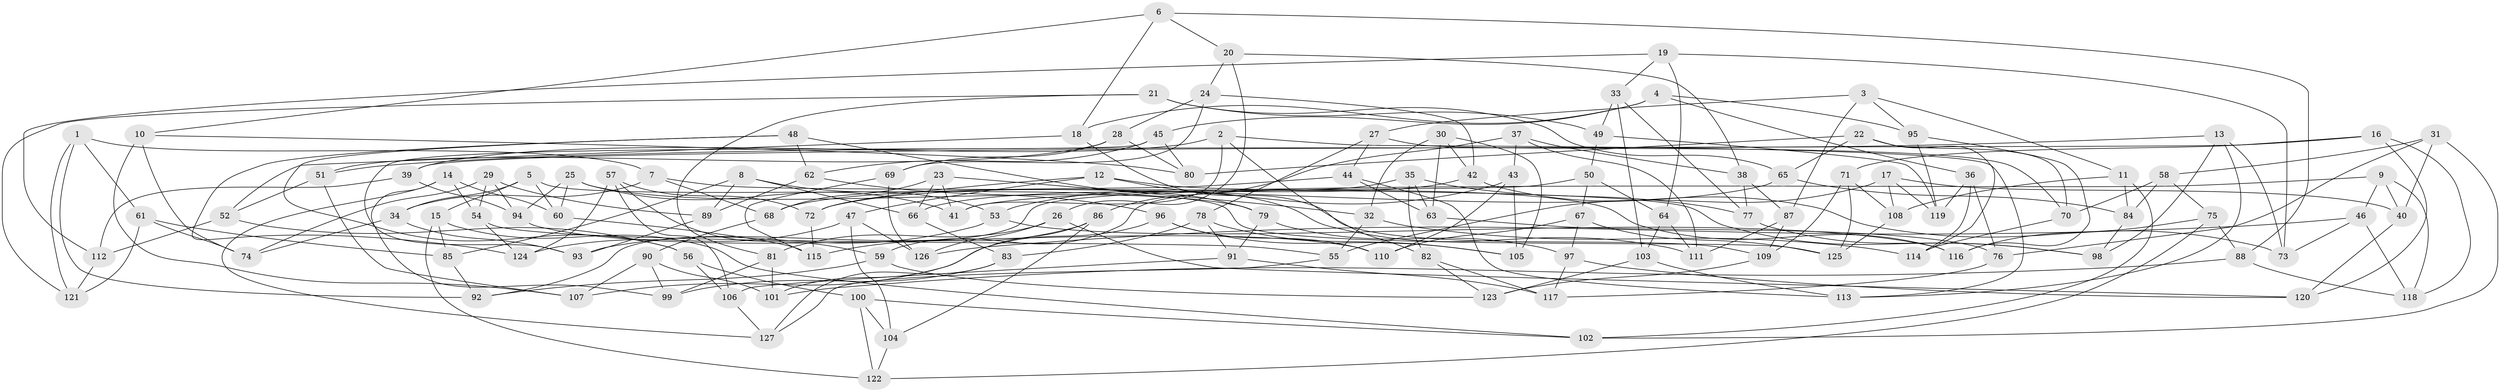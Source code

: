 // Generated by graph-tools (version 1.1) at 2025/26/03/09/25 03:26:50]
// undirected, 127 vertices, 254 edges
graph export_dot {
graph [start="1"]
  node [color=gray90,style=filled];
  1;
  2;
  3;
  4;
  5;
  6;
  7;
  8;
  9;
  10;
  11;
  12;
  13;
  14;
  15;
  16;
  17;
  18;
  19;
  20;
  21;
  22;
  23;
  24;
  25;
  26;
  27;
  28;
  29;
  30;
  31;
  32;
  33;
  34;
  35;
  36;
  37;
  38;
  39;
  40;
  41;
  42;
  43;
  44;
  45;
  46;
  47;
  48;
  49;
  50;
  51;
  52;
  53;
  54;
  55;
  56;
  57;
  58;
  59;
  60;
  61;
  62;
  63;
  64;
  65;
  66;
  67;
  68;
  69;
  70;
  71;
  72;
  73;
  74;
  75;
  76;
  77;
  78;
  79;
  80;
  81;
  82;
  83;
  84;
  85;
  86;
  87;
  88;
  89;
  90;
  91;
  92;
  93;
  94;
  95;
  96;
  97;
  98;
  99;
  100;
  101;
  102;
  103;
  104;
  105;
  106;
  107;
  108;
  109;
  110;
  111;
  112;
  113;
  114;
  115;
  116;
  117;
  118;
  119;
  120;
  121;
  122;
  123;
  124;
  125;
  126;
  127;
  1 -- 121;
  1 -- 7;
  1 -- 61;
  1 -- 92;
  2 -- 113;
  2 -- 39;
  2 -- 41;
  2 -- 82;
  3 -- 11;
  3 -- 27;
  3 -- 95;
  3 -- 87;
  4 -- 36;
  4 -- 95;
  4 -- 45;
  4 -- 18;
  5 -- 125;
  5 -- 60;
  5 -- 34;
  5 -- 15;
  6 -- 10;
  6 -- 20;
  6 -- 18;
  6 -- 88;
  7 -- 34;
  7 -- 98;
  7 -- 68;
  8 -- 85;
  8 -- 53;
  8 -- 89;
  8 -- 66;
  9 -- 40;
  9 -- 118;
  9 -- 46;
  9 -- 41;
  10 -- 74;
  10 -- 107;
  10 -- 80;
  11 -- 102;
  11 -- 84;
  11 -- 108;
  12 -- 47;
  12 -- 72;
  12 -- 116;
  12 -- 111;
  13 -- 113;
  13 -- 98;
  13 -- 73;
  13 -- 51;
  14 -- 60;
  14 -- 99;
  14 -- 54;
  14 -- 127;
  15 -- 85;
  15 -- 102;
  15 -- 122;
  16 -- 118;
  16 -- 120;
  16 -- 39;
  16 -- 71;
  17 -- 40;
  17 -- 119;
  17 -- 55;
  17 -- 108;
  18 -- 52;
  18 -- 109;
  19 -- 64;
  19 -- 73;
  19 -- 112;
  19 -- 33;
  20 -- 24;
  20 -- 26;
  20 -- 38;
  21 -- 65;
  21 -- 49;
  21 -- 121;
  21 -- 81;
  22 -- 70;
  22 -- 114;
  22 -- 80;
  22 -- 65;
  23 -- 68;
  23 -- 32;
  23 -- 66;
  23 -- 41;
  24 -- 42;
  24 -- 28;
  24 -- 69;
  25 -- 60;
  25 -- 41;
  25 -- 79;
  25 -- 94;
  26 -- 126;
  26 -- 81;
  26 -- 120;
  27 -- 78;
  27 -- 44;
  27 -- 70;
  28 -- 51;
  28 -- 69;
  28 -- 80;
  29 -- 54;
  29 -- 74;
  29 -- 89;
  29 -- 94;
  30 -- 42;
  30 -- 32;
  30 -- 63;
  30 -- 105;
  31 -- 58;
  31 -- 76;
  31 -- 40;
  31 -- 102;
  32 -- 114;
  32 -- 55;
  33 -- 49;
  33 -- 77;
  33 -- 103;
  34 -- 93;
  34 -- 74;
  35 -- 63;
  35 -- 82;
  35 -- 59;
  35 -- 77;
  36 -- 76;
  36 -- 114;
  36 -- 119;
  37 -- 111;
  37 -- 43;
  37 -- 86;
  37 -- 38;
  38 -- 87;
  38 -- 77;
  39 -- 94;
  39 -- 112;
  40 -- 120;
  42 -- 73;
  42 -- 66;
  43 -- 110;
  43 -- 53;
  43 -- 105;
  44 -- 68;
  44 -- 113;
  44 -- 63;
  45 -- 80;
  45 -- 62;
  45 -- 93;
  46 -- 73;
  46 -- 118;
  46 -- 126;
  47 -- 124;
  47 -- 126;
  47 -- 104;
  48 -- 62;
  48 -- 124;
  48 -- 56;
  48 -- 79;
  49 -- 50;
  49 -- 119;
  50 -- 67;
  50 -- 64;
  50 -- 92;
  51 -- 52;
  51 -- 107;
  52 -- 56;
  52 -- 112;
  53 -- 116;
  53 -- 93;
  54 -- 55;
  54 -- 124;
  55 -- 127;
  56 -- 100;
  56 -- 106;
  57 -- 72;
  57 -- 106;
  57 -- 124;
  57 -- 59;
  58 -- 84;
  58 -- 70;
  58 -- 75;
  59 -- 123;
  59 -- 92;
  60 -- 115;
  61 -- 121;
  61 -- 85;
  61 -- 74;
  62 -- 89;
  62 -- 96;
  63 -- 76;
  64 -- 111;
  64 -- 103;
  65 -- 84;
  65 -- 72;
  66 -- 83;
  67 -- 110;
  67 -- 125;
  67 -- 97;
  68 -- 90;
  69 -- 115;
  69 -- 126;
  70 -- 114;
  71 -- 109;
  71 -- 108;
  71 -- 125;
  72 -- 115;
  75 -- 116;
  75 -- 122;
  75 -- 88;
  76 -- 117;
  77 -- 98;
  78 -- 83;
  78 -- 91;
  78 -- 105;
  79 -- 91;
  79 -- 97;
  81 -- 101;
  81 -- 99;
  82 -- 123;
  82 -- 117;
  83 -- 99;
  83 -- 127;
  84 -- 98;
  85 -- 92;
  86 -- 115;
  86 -- 104;
  86 -- 101;
  87 -- 111;
  87 -- 109;
  88 -- 101;
  88 -- 118;
  89 -- 93;
  90 -- 107;
  90 -- 99;
  90 -- 101;
  91 -- 117;
  91 -- 106;
  94 -- 110;
  95 -- 119;
  95 -- 116;
  96 -- 110;
  96 -- 107;
  96 -- 105;
  97 -- 120;
  97 -- 117;
  100 -- 122;
  100 -- 104;
  100 -- 102;
  103 -- 123;
  103 -- 113;
  104 -- 122;
  106 -- 127;
  108 -- 125;
  109 -- 123;
  112 -- 121;
}
